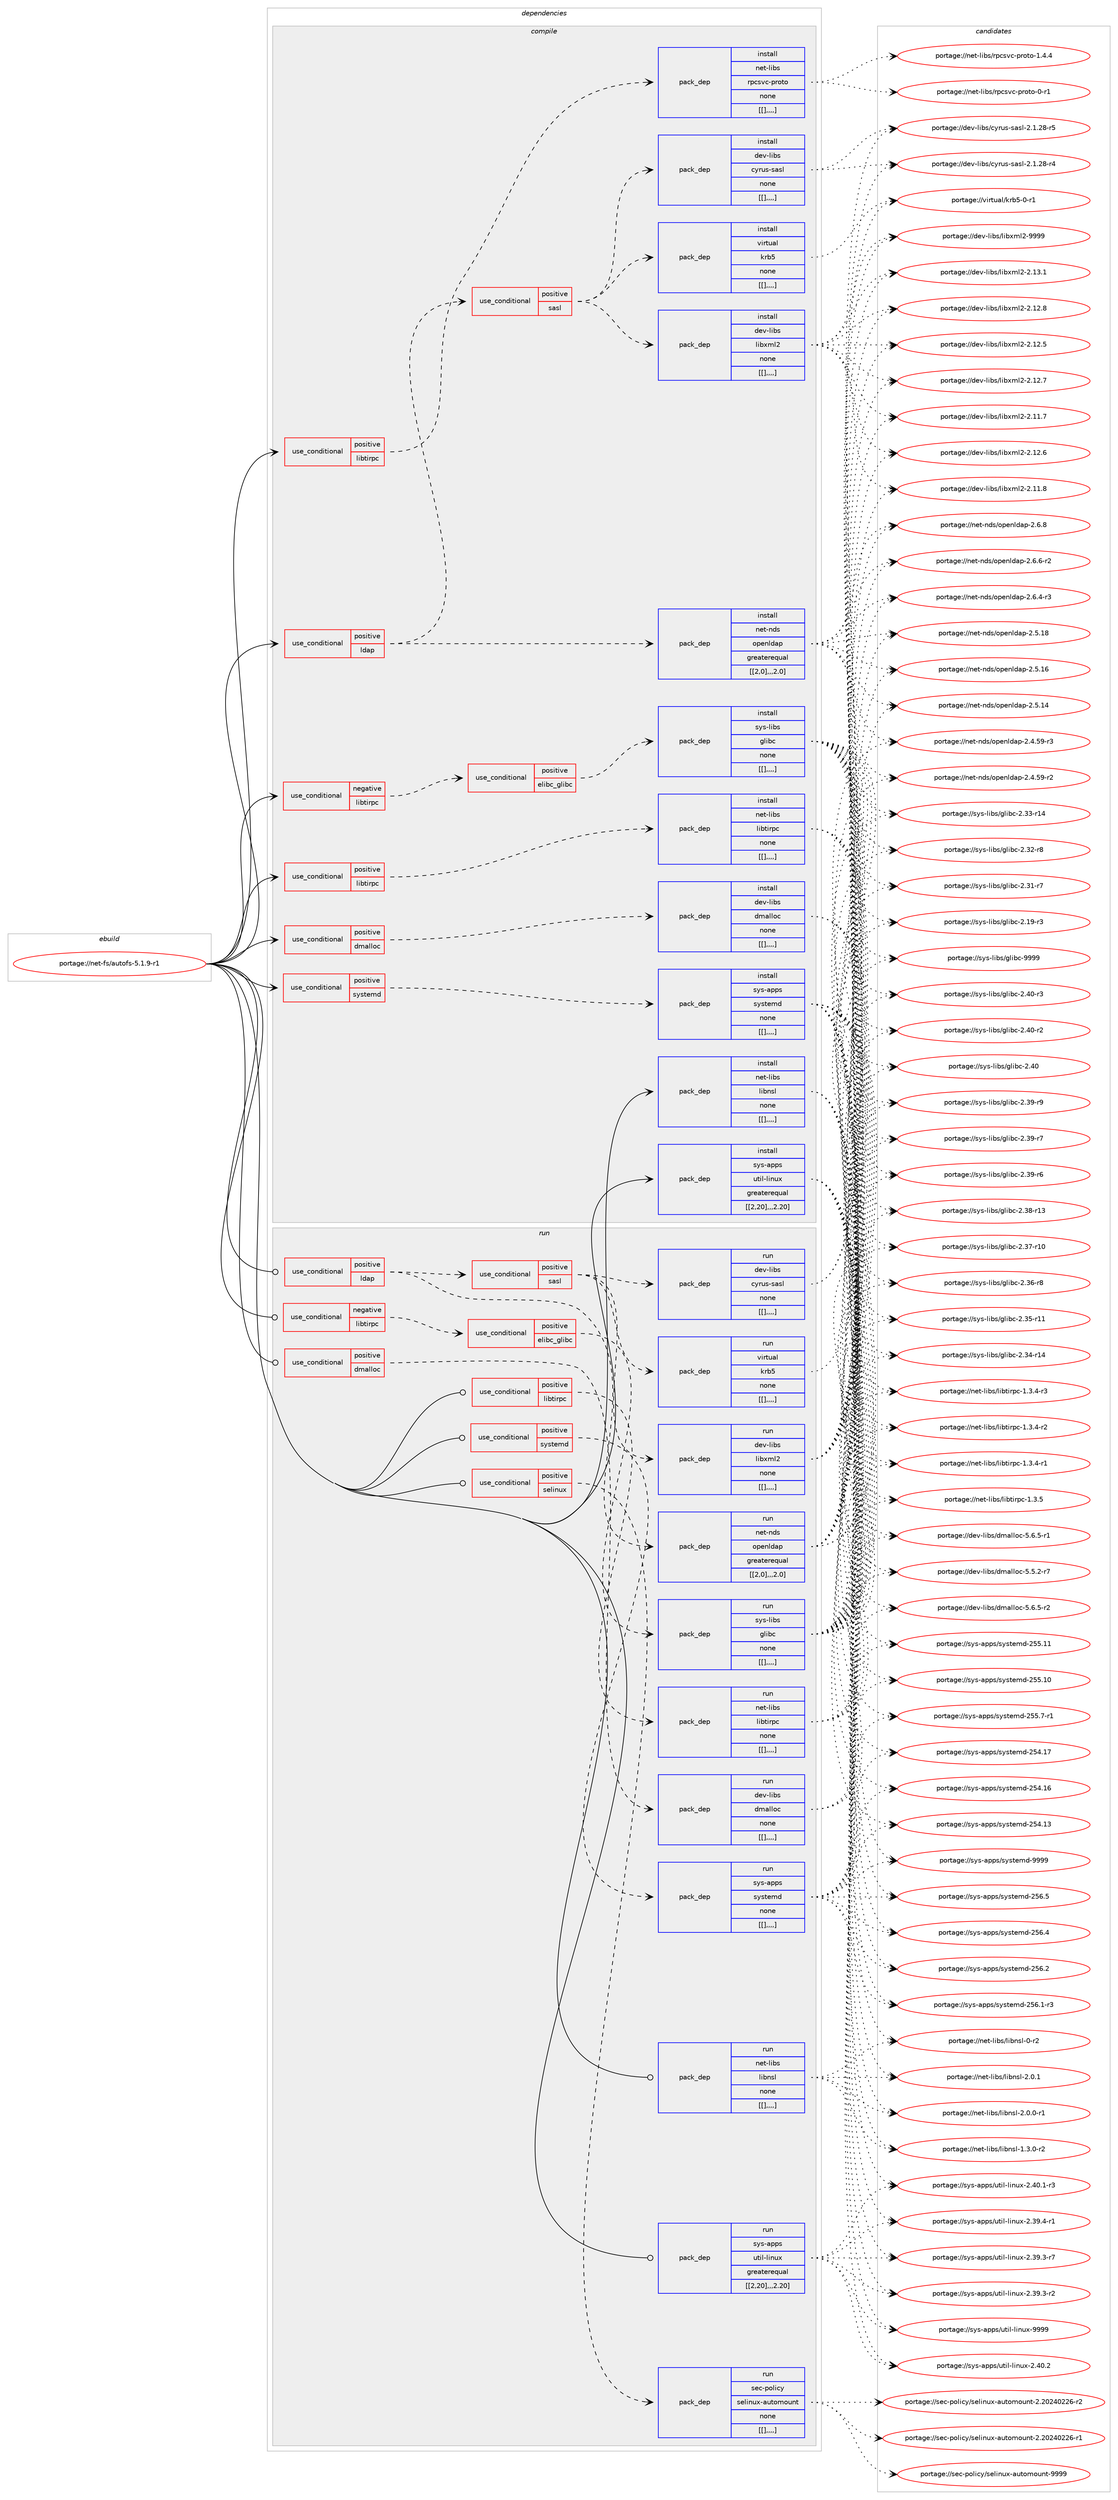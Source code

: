 digraph prolog {

# *************
# Graph options
# *************

newrank=true;
concentrate=true;
compound=true;
graph [rankdir=LR,fontname=Helvetica,fontsize=10,ranksep=1.5];#, ranksep=2.5, nodesep=0.2];
edge  [arrowhead=vee];
node  [fontname=Helvetica,fontsize=10];

# **********
# The ebuild
# **********

subgraph cluster_leftcol {
color=gray;
label=<<i>ebuild</i>>;
id [label="portage://net-fs/autofs-5.1.9-r1", color=red, width=4, href="../net-fs/autofs-5.1.9-r1.svg"];
}

# ****************
# The dependencies
# ****************

subgraph cluster_midcol {
color=gray;
label=<<i>dependencies</i>>;
subgraph cluster_compile {
fillcolor="#eeeeee";
style=filled;
label=<<i>compile</i>>;
subgraph cond95018 {
dependency366345 [label=<<TABLE BORDER="0" CELLBORDER="1" CELLSPACING="0" CELLPADDING="4"><TR><TD ROWSPAN="3" CELLPADDING="10">use_conditional</TD></TR><TR><TD>negative</TD></TR><TR><TD>libtirpc</TD></TR></TABLE>>, shape=none, color=red];
subgraph cond95019 {
dependency366346 [label=<<TABLE BORDER="0" CELLBORDER="1" CELLSPACING="0" CELLPADDING="4"><TR><TD ROWSPAN="3" CELLPADDING="10">use_conditional</TD></TR><TR><TD>positive</TD></TR><TR><TD>elibc_glibc</TD></TR></TABLE>>, shape=none, color=red];
subgraph pack268569 {
dependency366347 [label=<<TABLE BORDER="0" CELLBORDER="1" CELLSPACING="0" CELLPADDING="4" WIDTH="220"><TR><TD ROWSPAN="6" CELLPADDING="30">pack_dep</TD></TR><TR><TD WIDTH="110">install</TD></TR><TR><TD>sys-libs</TD></TR><TR><TD>glibc</TD></TR><TR><TD>none</TD></TR><TR><TD>[[],,,,]</TD></TR></TABLE>>, shape=none, color=blue];
}
dependency366346:e -> dependency366347:w [weight=20,style="dashed",arrowhead="vee"];
}
dependency366345:e -> dependency366346:w [weight=20,style="dashed",arrowhead="vee"];
}
id:e -> dependency366345:w [weight=20,style="solid",arrowhead="vee"];
subgraph cond95020 {
dependency366348 [label=<<TABLE BORDER="0" CELLBORDER="1" CELLSPACING="0" CELLPADDING="4"><TR><TD ROWSPAN="3" CELLPADDING="10">use_conditional</TD></TR><TR><TD>positive</TD></TR><TR><TD>dmalloc</TD></TR></TABLE>>, shape=none, color=red];
subgraph pack268570 {
dependency366349 [label=<<TABLE BORDER="0" CELLBORDER="1" CELLSPACING="0" CELLPADDING="4" WIDTH="220"><TR><TD ROWSPAN="6" CELLPADDING="30">pack_dep</TD></TR><TR><TD WIDTH="110">install</TD></TR><TR><TD>dev-libs</TD></TR><TR><TD>dmalloc</TD></TR><TR><TD>none</TD></TR><TR><TD>[[],,,,]</TD></TR></TABLE>>, shape=none, color=blue];
}
dependency366348:e -> dependency366349:w [weight=20,style="dashed",arrowhead="vee"];
}
id:e -> dependency366348:w [weight=20,style="solid",arrowhead="vee"];
subgraph cond95021 {
dependency366350 [label=<<TABLE BORDER="0" CELLBORDER="1" CELLSPACING="0" CELLPADDING="4"><TR><TD ROWSPAN="3" CELLPADDING="10">use_conditional</TD></TR><TR><TD>positive</TD></TR><TR><TD>ldap</TD></TR></TABLE>>, shape=none, color=red];
subgraph pack268571 {
dependency366351 [label=<<TABLE BORDER="0" CELLBORDER="1" CELLSPACING="0" CELLPADDING="4" WIDTH="220"><TR><TD ROWSPAN="6" CELLPADDING="30">pack_dep</TD></TR><TR><TD WIDTH="110">install</TD></TR><TR><TD>net-nds</TD></TR><TR><TD>openldap</TD></TR><TR><TD>greaterequal</TD></TR><TR><TD>[[2,0],,,2.0]</TD></TR></TABLE>>, shape=none, color=blue];
}
dependency366350:e -> dependency366351:w [weight=20,style="dashed",arrowhead="vee"];
subgraph cond95022 {
dependency366352 [label=<<TABLE BORDER="0" CELLBORDER="1" CELLSPACING="0" CELLPADDING="4"><TR><TD ROWSPAN="3" CELLPADDING="10">use_conditional</TD></TR><TR><TD>positive</TD></TR><TR><TD>sasl</TD></TR></TABLE>>, shape=none, color=red];
subgraph pack268572 {
dependency366353 [label=<<TABLE BORDER="0" CELLBORDER="1" CELLSPACING="0" CELLPADDING="4" WIDTH="220"><TR><TD ROWSPAN="6" CELLPADDING="30">pack_dep</TD></TR><TR><TD WIDTH="110">install</TD></TR><TR><TD>dev-libs</TD></TR><TR><TD>cyrus-sasl</TD></TR><TR><TD>none</TD></TR><TR><TD>[[],,,,]</TD></TR></TABLE>>, shape=none, color=blue];
}
dependency366352:e -> dependency366353:w [weight=20,style="dashed",arrowhead="vee"];
subgraph pack268573 {
dependency366354 [label=<<TABLE BORDER="0" CELLBORDER="1" CELLSPACING="0" CELLPADDING="4" WIDTH="220"><TR><TD ROWSPAN="6" CELLPADDING="30">pack_dep</TD></TR><TR><TD WIDTH="110">install</TD></TR><TR><TD>dev-libs</TD></TR><TR><TD>libxml2</TD></TR><TR><TD>none</TD></TR><TR><TD>[[],,,,]</TD></TR></TABLE>>, shape=none, color=blue];
}
dependency366352:e -> dependency366354:w [weight=20,style="dashed",arrowhead="vee"];
subgraph pack268574 {
dependency366355 [label=<<TABLE BORDER="0" CELLBORDER="1" CELLSPACING="0" CELLPADDING="4" WIDTH="220"><TR><TD ROWSPAN="6" CELLPADDING="30">pack_dep</TD></TR><TR><TD WIDTH="110">install</TD></TR><TR><TD>virtual</TD></TR><TR><TD>krb5</TD></TR><TR><TD>none</TD></TR><TR><TD>[[],,,,]</TD></TR></TABLE>>, shape=none, color=blue];
}
dependency366352:e -> dependency366355:w [weight=20,style="dashed",arrowhead="vee"];
}
dependency366350:e -> dependency366352:w [weight=20,style="dashed",arrowhead="vee"];
}
id:e -> dependency366350:w [weight=20,style="solid",arrowhead="vee"];
subgraph cond95023 {
dependency366356 [label=<<TABLE BORDER="0" CELLBORDER="1" CELLSPACING="0" CELLPADDING="4"><TR><TD ROWSPAN="3" CELLPADDING="10">use_conditional</TD></TR><TR><TD>positive</TD></TR><TR><TD>libtirpc</TD></TR></TABLE>>, shape=none, color=red];
subgraph pack268575 {
dependency366357 [label=<<TABLE BORDER="0" CELLBORDER="1" CELLSPACING="0" CELLPADDING="4" WIDTH="220"><TR><TD ROWSPAN="6" CELLPADDING="30">pack_dep</TD></TR><TR><TD WIDTH="110">install</TD></TR><TR><TD>net-libs</TD></TR><TR><TD>libtirpc</TD></TR><TR><TD>none</TD></TR><TR><TD>[[],,,,]</TD></TR></TABLE>>, shape=none, color=blue];
}
dependency366356:e -> dependency366357:w [weight=20,style="dashed",arrowhead="vee"];
}
id:e -> dependency366356:w [weight=20,style="solid",arrowhead="vee"];
subgraph cond95024 {
dependency366358 [label=<<TABLE BORDER="0" CELLBORDER="1" CELLSPACING="0" CELLPADDING="4"><TR><TD ROWSPAN="3" CELLPADDING="10">use_conditional</TD></TR><TR><TD>positive</TD></TR><TR><TD>libtirpc</TD></TR></TABLE>>, shape=none, color=red];
subgraph pack268576 {
dependency366359 [label=<<TABLE BORDER="0" CELLBORDER="1" CELLSPACING="0" CELLPADDING="4" WIDTH="220"><TR><TD ROWSPAN="6" CELLPADDING="30">pack_dep</TD></TR><TR><TD WIDTH="110">install</TD></TR><TR><TD>net-libs</TD></TR><TR><TD>rpcsvc-proto</TD></TR><TR><TD>none</TD></TR><TR><TD>[[],,,,]</TD></TR></TABLE>>, shape=none, color=blue];
}
dependency366358:e -> dependency366359:w [weight=20,style="dashed",arrowhead="vee"];
}
id:e -> dependency366358:w [weight=20,style="solid",arrowhead="vee"];
subgraph cond95025 {
dependency366360 [label=<<TABLE BORDER="0" CELLBORDER="1" CELLSPACING="0" CELLPADDING="4"><TR><TD ROWSPAN="3" CELLPADDING="10">use_conditional</TD></TR><TR><TD>positive</TD></TR><TR><TD>systemd</TD></TR></TABLE>>, shape=none, color=red];
subgraph pack268577 {
dependency366361 [label=<<TABLE BORDER="0" CELLBORDER="1" CELLSPACING="0" CELLPADDING="4" WIDTH="220"><TR><TD ROWSPAN="6" CELLPADDING="30">pack_dep</TD></TR><TR><TD WIDTH="110">install</TD></TR><TR><TD>sys-apps</TD></TR><TR><TD>systemd</TD></TR><TR><TD>none</TD></TR><TR><TD>[[],,,,]</TD></TR></TABLE>>, shape=none, color=blue];
}
dependency366360:e -> dependency366361:w [weight=20,style="dashed",arrowhead="vee"];
}
id:e -> dependency366360:w [weight=20,style="solid",arrowhead="vee"];
subgraph pack268578 {
dependency366362 [label=<<TABLE BORDER="0" CELLBORDER="1" CELLSPACING="0" CELLPADDING="4" WIDTH="220"><TR><TD ROWSPAN="6" CELLPADDING="30">pack_dep</TD></TR><TR><TD WIDTH="110">install</TD></TR><TR><TD>net-libs</TD></TR><TR><TD>libnsl</TD></TR><TR><TD>none</TD></TR><TR><TD>[[],,,,]</TD></TR></TABLE>>, shape=none, color=blue];
}
id:e -> dependency366362:w [weight=20,style="solid",arrowhead="vee"];
subgraph pack268579 {
dependency366363 [label=<<TABLE BORDER="0" CELLBORDER="1" CELLSPACING="0" CELLPADDING="4" WIDTH="220"><TR><TD ROWSPAN="6" CELLPADDING="30">pack_dep</TD></TR><TR><TD WIDTH="110">install</TD></TR><TR><TD>sys-apps</TD></TR><TR><TD>util-linux</TD></TR><TR><TD>greaterequal</TD></TR><TR><TD>[[2,20],,,2.20]</TD></TR></TABLE>>, shape=none, color=blue];
}
id:e -> dependency366363:w [weight=20,style="solid",arrowhead="vee"];
}
subgraph cluster_compileandrun {
fillcolor="#eeeeee";
style=filled;
label=<<i>compile and run</i>>;
}
subgraph cluster_run {
fillcolor="#eeeeee";
style=filled;
label=<<i>run</i>>;
subgraph cond95026 {
dependency366364 [label=<<TABLE BORDER="0" CELLBORDER="1" CELLSPACING="0" CELLPADDING="4"><TR><TD ROWSPAN="3" CELLPADDING="10">use_conditional</TD></TR><TR><TD>negative</TD></TR><TR><TD>libtirpc</TD></TR></TABLE>>, shape=none, color=red];
subgraph cond95027 {
dependency366365 [label=<<TABLE BORDER="0" CELLBORDER="1" CELLSPACING="0" CELLPADDING="4"><TR><TD ROWSPAN="3" CELLPADDING="10">use_conditional</TD></TR><TR><TD>positive</TD></TR><TR><TD>elibc_glibc</TD></TR></TABLE>>, shape=none, color=red];
subgraph pack268580 {
dependency366366 [label=<<TABLE BORDER="0" CELLBORDER="1" CELLSPACING="0" CELLPADDING="4" WIDTH="220"><TR><TD ROWSPAN="6" CELLPADDING="30">pack_dep</TD></TR><TR><TD WIDTH="110">run</TD></TR><TR><TD>sys-libs</TD></TR><TR><TD>glibc</TD></TR><TR><TD>none</TD></TR><TR><TD>[[],,,,]</TD></TR></TABLE>>, shape=none, color=blue];
}
dependency366365:e -> dependency366366:w [weight=20,style="dashed",arrowhead="vee"];
}
dependency366364:e -> dependency366365:w [weight=20,style="dashed",arrowhead="vee"];
}
id:e -> dependency366364:w [weight=20,style="solid",arrowhead="odot"];
subgraph cond95028 {
dependency366367 [label=<<TABLE BORDER="0" CELLBORDER="1" CELLSPACING="0" CELLPADDING="4"><TR><TD ROWSPAN="3" CELLPADDING="10">use_conditional</TD></TR><TR><TD>positive</TD></TR><TR><TD>dmalloc</TD></TR></TABLE>>, shape=none, color=red];
subgraph pack268581 {
dependency366368 [label=<<TABLE BORDER="0" CELLBORDER="1" CELLSPACING="0" CELLPADDING="4" WIDTH="220"><TR><TD ROWSPAN="6" CELLPADDING="30">pack_dep</TD></TR><TR><TD WIDTH="110">run</TD></TR><TR><TD>dev-libs</TD></TR><TR><TD>dmalloc</TD></TR><TR><TD>none</TD></TR><TR><TD>[[],,,,]</TD></TR></TABLE>>, shape=none, color=blue];
}
dependency366367:e -> dependency366368:w [weight=20,style="dashed",arrowhead="vee"];
}
id:e -> dependency366367:w [weight=20,style="solid",arrowhead="odot"];
subgraph cond95029 {
dependency366369 [label=<<TABLE BORDER="0" CELLBORDER="1" CELLSPACING="0" CELLPADDING="4"><TR><TD ROWSPAN="3" CELLPADDING="10">use_conditional</TD></TR><TR><TD>positive</TD></TR><TR><TD>ldap</TD></TR></TABLE>>, shape=none, color=red];
subgraph pack268582 {
dependency366370 [label=<<TABLE BORDER="0" CELLBORDER="1" CELLSPACING="0" CELLPADDING="4" WIDTH="220"><TR><TD ROWSPAN="6" CELLPADDING="30">pack_dep</TD></TR><TR><TD WIDTH="110">run</TD></TR><TR><TD>net-nds</TD></TR><TR><TD>openldap</TD></TR><TR><TD>greaterequal</TD></TR><TR><TD>[[2,0],,,2.0]</TD></TR></TABLE>>, shape=none, color=blue];
}
dependency366369:e -> dependency366370:w [weight=20,style="dashed",arrowhead="vee"];
subgraph cond95030 {
dependency366371 [label=<<TABLE BORDER="0" CELLBORDER="1" CELLSPACING="0" CELLPADDING="4"><TR><TD ROWSPAN="3" CELLPADDING="10">use_conditional</TD></TR><TR><TD>positive</TD></TR><TR><TD>sasl</TD></TR></TABLE>>, shape=none, color=red];
subgraph pack268583 {
dependency366372 [label=<<TABLE BORDER="0" CELLBORDER="1" CELLSPACING="0" CELLPADDING="4" WIDTH="220"><TR><TD ROWSPAN="6" CELLPADDING="30">pack_dep</TD></TR><TR><TD WIDTH="110">run</TD></TR><TR><TD>dev-libs</TD></TR><TR><TD>cyrus-sasl</TD></TR><TR><TD>none</TD></TR><TR><TD>[[],,,,]</TD></TR></TABLE>>, shape=none, color=blue];
}
dependency366371:e -> dependency366372:w [weight=20,style="dashed",arrowhead="vee"];
subgraph pack268584 {
dependency366373 [label=<<TABLE BORDER="0" CELLBORDER="1" CELLSPACING="0" CELLPADDING="4" WIDTH="220"><TR><TD ROWSPAN="6" CELLPADDING="30">pack_dep</TD></TR><TR><TD WIDTH="110">run</TD></TR><TR><TD>dev-libs</TD></TR><TR><TD>libxml2</TD></TR><TR><TD>none</TD></TR><TR><TD>[[],,,,]</TD></TR></TABLE>>, shape=none, color=blue];
}
dependency366371:e -> dependency366373:w [weight=20,style="dashed",arrowhead="vee"];
subgraph pack268585 {
dependency366374 [label=<<TABLE BORDER="0" CELLBORDER="1" CELLSPACING="0" CELLPADDING="4" WIDTH="220"><TR><TD ROWSPAN="6" CELLPADDING="30">pack_dep</TD></TR><TR><TD WIDTH="110">run</TD></TR><TR><TD>virtual</TD></TR><TR><TD>krb5</TD></TR><TR><TD>none</TD></TR><TR><TD>[[],,,,]</TD></TR></TABLE>>, shape=none, color=blue];
}
dependency366371:e -> dependency366374:w [weight=20,style="dashed",arrowhead="vee"];
}
dependency366369:e -> dependency366371:w [weight=20,style="dashed",arrowhead="vee"];
}
id:e -> dependency366369:w [weight=20,style="solid",arrowhead="odot"];
subgraph cond95031 {
dependency366375 [label=<<TABLE BORDER="0" CELLBORDER="1" CELLSPACING="0" CELLPADDING="4"><TR><TD ROWSPAN="3" CELLPADDING="10">use_conditional</TD></TR><TR><TD>positive</TD></TR><TR><TD>libtirpc</TD></TR></TABLE>>, shape=none, color=red];
subgraph pack268586 {
dependency366376 [label=<<TABLE BORDER="0" CELLBORDER="1" CELLSPACING="0" CELLPADDING="4" WIDTH="220"><TR><TD ROWSPAN="6" CELLPADDING="30">pack_dep</TD></TR><TR><TD WIDTH="110">run</TD></TR><TR><TD>net-libs</TD></TR><TR><TD>libtirpc</TD></TR><TR><TD>none</TD></TR><TR><TD>[[],,,,]</TD></TR></TABLE>>, shape=none, color=blue];
}
dependency366375:e -> dependency366376:w [weight=20,style="dashed",arrowhead="vee"];
}
id:e -> dependency366375:w [weight=20,style="solid",arrowhead="odot"];
subgraph cond95032 {
dependency366377 [label=<<TABLE BORDER="0" CELLBORDER="1" CELLSPACING="0" CELLPADDING="4"><TR><TD ROWSPAN="3" CELLPADDING="10">use_conditional</TD></TR><TR><TD>positive</TD></TR><TR><TD>selinux</TD></TR></TABLE>>, shape=none, color=red];
subgraph pack268587 {
dependency366378 [label=<<TABLE BORDER="0" CELLBORDER="1" CELLSPACING="0" CELLPADDING="4" WIDTH="220"><TR><TD ROWSPAN="6" CELLPADDING="30">pack_dep</TD></TR><TR><TD WIDTH="110">run</TD></TR><TR><TD>sec-policy</TD></TR><TR><TD>selinux-automount</TD></TR><TR><TD>none</TD></TR><TR><TD>[[],,,,]</TD></TR></TABLE>>, shape=none, color=blue];
}
dependency366377:e -> dependency366378:w [weight=20,style="dashed",arrowhead="vee"];
}
id:e -> dependency366377:w [weight=20,style="solid",arrowhead="odot"];
subgraph cond95033 {
dependency366379 [label=<<TABLE BORDER="0" CELLBORDER="1" CELLSPACING="0" CELLPADDING="4"><TR><TD ROWSPAN="3" CELLPADDING="10">use_conditional</TD></TR><TR><TD>positive</TD></TR><TR><TD>systemd</TD></TR></TABLE>>, shape=none, color=red];
subgraph pack268588 {
dependency366380 [label=<<TABLE BORDER="0" CELLBORDER="1" CELLSPACING="0" CELLPADDING="4" WIDTH="220"><TR><TD ROWSPAN="6" CELLPADDING="30">pack_dep</TD></TR><TR><TD WIDTH="110">run</TD></TR><TR><TD>sys-apps</TD></TR><TR><TD>systemd</TD></TR><TR><TD>none</TD></TR><TR><TD>[[],,,,]</TD></TR></TABLE>>, shape=none, color=blue];
}
dependency366379:e -> dependency366380:w [weight=20,style="dashed",arrowhead="vee"];
}
id:e -> dependency366379:w [weight=20,style="solid",arrowhead="odot"];
subgraph pack268589 {
dependency366381 [label=<<TABLE BORDER="0" CELLBORDER="1" CELLSPACING="0" CELLPADDING="4" WIDTH="220"><TR><TD ROWSPAN="6" CELLPADDING="30">pack_dep</TD></TR><TR><TD WIDTH="110">run</TD></TR><TR><TD>net-libs</TD></TR><TR><TD>libnsl</TD></TR><TR><TD>none</TD></TR><TR><TD>[[],,,,]</TD></TR></TABLE>>, shape=none, color=blue];
}
id:e -> dependency366381:w [weight=20,style="solid",arrowhead="odot"];
subgraph pack268590 {
dependency366382 [label=<<TABLE BORDER="0" CELLBORDER="1" CELLSPACING="0" CELLPADDING="4" WIDTH="220"><TR><TD ROWSPAN="6" CELLPADDING="30">pack_dep</TD></TR><TR><TD WIDTH="110">run</TD></TR><TR><TD>sys-apps</TD></TR><TR><TD>util-linux</TD></TR><TR><TD>greaterequal</TD></TR><TR><TD>[[2,20],,,2.20]</TD></TR></TABLE>>, shape=none, color=blue];
}
id:e -> dependency366382:w [weight=20,style="solid",arrowhead="odot"];
}
}

# **************
# The candidates
# **************

subgraph cluster_choices {
rank=same;
color=gray;
label=<<i>candidates</i>>;

subgraph choice268569 {
color=black;
nodesep=1;
choice11512111545108105981154710310810598994557575757 [label="portage://sys-libs/glibc-9999", color=red, width=4,href="../sys-libs/glibc-9999.svg"];
choice115121115451081059811547103108105989945504652484511451 [label="portage://sys-libs/glibc-2.40-r3", color=red, width=4,href="../sys-libs/glibc-2.40-r3.svg"];
choice115121115451081059811547103108105989945504652484511450 [label="portage://sys-libs/glibc-2.40-r2", color=red, width=4,href="../sys-libs/glibc-2.40-r2.svg"];
choice11512111545108105981154710310810598994550465248 [label="portage://sys-libs/glibc-2.40", color=red, width=4,href="../sys-libs/glibc-2.40.svg"];
choice115121115451081059811547103108105989945504651574511457 [label="portage://sys-libs/glibc-2.39-r9", color=red, width=4,href="../sys-libs/glibc-2.39-r9.svg"];
choice115121115451081059811547103108105989945504651574511455 [label="portage://sys-libs/glibc-2.39-r7", color=red, width=4,href="../sys-libs/glibc-2.39-r7.svg"];
choice115121115451081059811547103108105989945504651574511454 [label="portage://sys-libs/glibc-2.39-r6", color=red, width=4,href="../sys-libs/glibc-2.39-r6.svg"];
choice11512111545108105981154710310810598994550465156451144951 [label="portage://sys-libs/glibc-2.38-r13", color=red, width=4,href="../sys-libs/glibc-2.38-r13.svg"];
choice11512111545108105981154710310810598994550465155451144948 [label="portage://sys-libs/glibc-2.37-r10", color=red, width=4,href="../sys-libs/glibc-2.37-r10.svg"];
choice115121115451081059811547103108105989945504651544511456 [label="portage://sys-libs/glibc-2.36-r8", color=red, width=4,href="../sys-libs/glibc-2.36-r8.svg"];
choice11512111545108105981154710310810598994550465153451144949 [label="portage://sys-libs/glibc-2.35-r11", color=red, width=4,href="../sys-libs/glibc-2.35-r11.svg"];
choice11512111545108105981154710310810598994550465152451144952 [label="portage://sys-libs/glibc-2.34-r14", color=red, width=4,href="../sys-libs/glibc-2.34-r14.svg"];
choice11512111545108105981154710310810598994550465151451144952 [label="portage://sys-libs/glibc-2.33-r14", color=red, width=4,href="../sys-libs/glibc-2.33-r14.svg"];
choice115121115451081059811547103108105989945504651504511456 [label="portage://sys-libs/glibc-2.32-r8", color=red, width=4,href="../sys-libs/glibc-2.32-r8.svg"];
choice115121115451081059811547103108105989945504651494511455 [label="portage://sys-libs/glibc-2.31-r7", color=red, width=4,href="../sys-libs/glibc-2.31-r7.svg"];
choice115121115451081059811547103108105989945504649574511451 [label="portage://sys-libs/glibc-2.19-r3", color=red, width=4,href="../sys-libs/glibc-2.19-r3.svg"];
dependency366347:e -> choice11512111545108105981154710310810598994557575757:w [style=dotted,weight="100"];
dependency366347:e -> choice115121115451081059811547103108105989945504652484511451:w [style=dotted,weight="100"];
dependency366347:e -> choice115121115451081059811547103108105989945504652484511450:w [style=dotted,weight="100"];
dependency366347:e -> choice11512111545108105981154710310810598994550465248:w [style=dotted,weight="100"];
dependency366347:e -> choice115121115451081059811547103108105989945504651574511457:w [style=dotted,weight="100"];
dependency366347:e -> choice115121115451081059811547103108105989945504651574511455:w [style=dotted,weight="100"];
dependency366347:e -> choice115121115451081059811547103108105989945504651574511454:w [style=dotted,weight="100"];
dependency366347:e -> choice11512111545108105981154710310810598994550465156451144951:w [style=dotted,weight="100"];
dependency366347:e -> choice11512111545108105981154710310810598994550465155451144948:w [style=dotted,weight="100"];
dependency366347:e -> choice115121115451081059811547103108105989945504651544511456:w [style=dotted,weight="100"];
dependency366347:e -> choice11512111545108105981154710310810598994550465153451144949:w [style=dotted,weight="100"];
dependency366347:e -> choice11512111545108105981154710310810598994550465152451144952:w [style=dotted,weight="100"];
dependency366347:e -> choice11512111545108105981154710310810598994550465151451144952:w [style=dotted,weight="100"];
dependency366347:e -> choice115121115451081059811547103108105989945504651504511456:w [style=dotted,weight="100"];
dependency366347:e -> choice115121115451081059811547103108105989945504651494511455:w [style=dotted,weight="100"];
dependency366347:e -> choice115121115451081059811547103108105989945504649574511451:w [style=dotted,weight="100"];
}
subgraph choice268570 {
color=black;
nodesep=1;
choice10010111845108105981154710010997108108111994553465446534511450 [label="portage://dev-libs/dmalloc-5.6.5-r2", color=red, width=4,href="../dev-libs/dmalloc-5.6.5-r2.svg"];
choice10010111845108105981154710010997108108111994553465446534511449 [label="portage://dev-libs/dmalloc-5.6.5-r1", color=red, width=4,href="../dev-libs/dmalloc-5.6.5-r1.svg"];
choice10010111845108105981154710010997108108111994553465346504511455 [label="portage://dev-libs/dmalloc-5.5.2-r7", color=red, width=4,href="../dev-libs/dmalloc-5.5.2-r7.svg"];
dependency366349:e -> choice10010111845108105981154710010997108108111994553465446534511450:w [style=dotted,weight="100"];
dependency366349:e -> choice10010111845108105981154710010997108108111994553465446534511449:w [style=dotted,weight="100"];
dependency366349:e -> choice10010111845108105981154710010997108108111994553465346504511455:w [style=dotted,weight="100"];
}
subgraph choice268571 {
color=black;
nodesep=1;
choice110101116451101001154711111210111010810097112455046544656 [label="portage://net-nds/openldap-2.6.8", color=red, width=4,href="../net-nds/openldap-2.6.8.svg"];
choice1101011164511010011547111112101110108100971124550465446544511450 [label="portage://net-nds/openldap-2.6.6-r2", color=red, width=4,href="../net-nds/openldap-2.6.6-r2.svg"];
choice1101011164511010011547111112101110108100971124550465446524511451 [label="portage://net-nds/openldap-2.6.4-r3", color=red, width=4,href="../net-nds/openldap-2.6.4-r3.svg"];
choice11010111645110100115471111121011101081009711245504653464956 [label="portage://net-nds/openldap-2.5.18", color=red, width=4,href="../net-nds/openldap-2.5.18.svg"];
choice11010111645110100115471111121011101081009711245504653464954 [label="portage://net-nds/openldap-2.5.16", color=red, width=4,href="../net-nds/openldap-2.5.16.svg"];
choice11010111645110100115471111121011101081009711245504653464952 [label="portage://net-nds/openldap-2.5.14", color=red, width=4,href="../net-nds/openldap-2.5.14.svg"];
choice110101116451101001154711111210111010810097112455046524653574511451 [label="portage://net-nds/openldap-2.4.59-r3", color=red, width=4,href="../net-nds/openldap-2.4.59-r3.svg"];
choice110101116451101001154711111210111010810097112455046524653574511450 [label="portage://net-nds/openldap-2.4.59-r2", color=red, width=4,href="../net-nds/openldap-2.4.59-r2.svg"];
dependency366351:e -> choice110101116451101001154711111210111010810097112455046544656:w [style=dotted,weight="100"];
dependency366351:e -> choice1101011164511010011547111112101110108100971124550465446544511450:w [style=dotted,weight="100"];
dependency366351:e -> choice1101011164511010011547111112101110108100971124550465446524511451:w [style=dotted,weight="100"];
dependency366351:e -> choice11010111645110100115471111121011101081009711245504653464956:w [style=dotted,weight="100"];
dependency366351:e -> choice11010111645110100115471111121011101081009711245504653464954:w [style=dotted,weight="100"];
dependency366351:e -> choice11010111645110100115471111121011101081009711245504653464952:w [style=dotted,weight="100"];
dependency366351:e -> choice110101116451101001154711111210111010810097112455046524653574511451:w [style=dotted,weight="100"];
dependency366351:e -> choice110101116451101001154711111210111010810097112455046524653574511450:w [style=dotted,weight="100"];
}
subgraph choice268572 {
color=black;
nodesep=1;
choice100101118451081059811547991211141171154511597115108455046494650564511453 [label="portage://dev-libs/cyrus-sasl-2.1.28-r5", color=red, width=4,href="../dev-libs/cyrus-sasl-2.1.28-r5.svg"];
choice100101118451081059811547991211141171154511597115108455046494650564511452 [label="portage://dev-libs/cyrus-sasl-2.1.28-r4", color=red, width=4,href="../dev-libs/cyrus-sasl-2.1.28-r4.svg"];
dependency366353:e -> choice100101118451081059811547991211141171154511597115108455046494650564511453:w [style=dotted,weight="100"];
dependency366353:e -> choice100101118451081059811547991211141171154511597115108455046494650564511452:w [style=dotted,weight="100"];
}
subgraph choice268573 {
color=black;
nodesep=1;
choice10010111845108105981154710810598120109108504557575757 [label="portage://dev-libs/libxml2-9999", color=red, width=4,href="../dev-libs/libxml2-9999.svg"];
choice100101118451081059811547108105981201091085045504649514649 [label="portage://dev-libs/libxml2-2.13.1", color=red, width=4,href="../dev-libs/libxml2-2.13.1.svg"];
choice100101118451081059811547108105981201091085045504649504656 [label="portage://dev-libs/libxml2-2.12.8", color=red, width=4,href="../dev-libs/libxml2-2.12.8.svg"];
choice100101118451081059811547108105981201091085045504649504655 [label="portage://dev-libs/libxml2-2.12.7", color=red, width=4,href="../dev-libs/libxml2-2.12.7.svg"];
choice100101118451081059811547108105981201091085045504649504654 [label="portage://dev-libs/libxml2-2.12.6", color=red, width=4,href="../dev-libs/libxml2-2.12.6.svg"];
choice100101118451081059811547108105981201091085045504649504653 [label="portage://dev-libs/libxml2-2.12.5", color=red, width=4,href="../dev-libs/libxml2-2.12.5.svg"];
choice100101118451081059811547108105981201091085045504649494656 [label="portage://dev-libs/libxml2-2.11.8", color=red, width=4,href="../dev-libs/libxml2-2.11.8.svg"];
choice100101118451081059811547108105981201091085045504649494655 [label="portage://dev-libs/libxml2-2.11.7", color=red, width=4,href="../dev-libs/libxml2-2.11.7.svg"];
dependency366354:e -> choice10010111845108105981154710810598120109108504557575757:w [style=dotted,weight="100"];
dependency366354:e -> choice100101118451081059811547108105981201091085045504649514649:w [style=dotted,weight="100"];
dependency366354:e -> choice100101118451081059811547108105981201091085045504649504656:w [style=dotted,weight="100"];
dependency366354:e -> choice100101118451081059811547108105981201091085045504649504655:w [style=dotted,weight="100"];
dependency366354:e -> choice100101118451081059811547108105981201091085045504649504654:w [style=dotted,weight="100"];
dependency366354:e -> choice100101118451081059811547108105981201091085045504649504653:w [style=dotted,weight="100"];
dependency366354:e -> choice100101118451081059811547108105981201091085045504649494656:w [style=dotted,weight="100"];
dependency366354:e -> choice100101118451081059811547108105981201091085045504649494655:w [style=dotted,weight="100"];
}
subgraph choice268574 {
color=black;
nodesep=1;
choice1181051141161179710847107114985345484511449 [label="portage://virtual/krb5-0-r1", color=red, width=4,href="../virtual/krb5-0-r1.svg"];
dependency366355:e -> choice1181051141161179710847107114985345484511449:w [style=dotted,weight="100"];
}
subgraph choice268575 {
color=black;
nodesep=1;
choice1101011164510810598115471081059811610511411299454946514653 [label="portage://net-libs/libtirpc-1.3.5", color=red, width=4,href="../net-libs/libtirpc-1.3.5.svg"];
choice11010111645108105981154710810598116105114112994549465146524511451 [label="portage://net-libs/libtirpc-1.3.4-r3", color=red, width=4,href="../net-libs/libtirpc-1.3.4-r3.svg"];
choice11010111645108105981154710810598116105114112994549465146524511450 [label="portage://net-libs/libtirpc-1.3.4-r2", color=red, width=4,href="../net-libs/libtirpc-1.3.4-r2.svg"];
choice11010111645108105981154710810598116105114112994549465146524511449 [label="portage://net-libs/libtirpc-1.3.4-r1", color=red, width=4,href="../net-libs/libtirpc-1.3.4-r1.svg"];
dependency366357:e -> choice1101011164510810598115471081059811610511411299454946514653:w [style=dotted,weight="100"];
dependency366357:e -> choice11010111645108105981154710810598116105114112994549465146524511451:w [style=dotted,weight="100"];
dependency366357:e -> choice11010111645108105981154710810598116105114112994549465146524511450:w [style=dotted,weight="100"];
dependency366357:e -> choice11010111645108105981154710810598116105114112994549465146524511449:w [style=dotted,weight="100"];
}
subgraph choice268576 {
color=black;
nodesep=1;
choice110101116451081059811547114112991151189945112114111116111454946524652 [label="portage://net-libs/rpcsvc-proto-1.4.4", color=red, width=4,href="../net-libs/rpcsvc-proto-1.4.4.svg"];
choice11010111645108105981154711411299115118994511211411111611145484511449 [label="portage://net-libs/rpcsvc-proto-0-r1", color=red, width=4,href="../net-libs/rpcsvc-proto-0-r1.svg"];
dependency366359:e -> choice110101116451081059811547114112991151189945112114111116111454946524652:w [style=dotted,weight="100"];
dependency366359:e -> choice11010111645108105981154711411299115118994511211411111611145484511449:w [style=dotted,weight="100"];
}
subgraph choice268577 {
color=black;
nodesep=1;
choice1151211154597112112115471151211151161011091004557575757 [label="portage://sys-apps/systemd-9999", color=red, width=4,href="../sys-apps/systemd-9999.svg"];
choice115121115459711211211547115121115116101109100455053544653 [label="portage://sys-apps/systemd-256.5", color=red, width=4,href="../sys-apps/systemd-256.5.svg"];
choice115121115459711211211547115121115116101109100455053544652 [label="portage://sys-apps/systemd-256.4", color=red, width=4,href="../sys-apps/systemd-256.4.svg"];
choice115121115459711211211547115121115116101109100455053544650 [label="portage://sys-apps/systemd-256.2", color=red, width=4,href="../sys-apps/systemd-256.2.svg"];
choice1151211154597112112115471151211151161011091004550535446494511451 [label="portage://sys-apps/systemd-256.1-r3", color=red, width=4,href="../sys-apps/systemd-256.1-r3.svg"];
choice11512111545971121121154711512111511610110910045505353464949 [label="portage://sys-apps/systemd-255.11", color=red, width=4,href="../sys-apps/systemd-255.11.svg"];
choice11512111545971121121154711512111511610110910045505353464948 [label="portage://sys-apps/systemd-255.10", color=red, width=4,href="../sys-apps/systemd-255.10.svg"];
choice1151211154597112112115471151211151161011091004550535346554511449 [label="portage://sys-apps/systemd-255.7-r1", color=red, width=4,href="../sys-apps/systemd-255.7-r1.svg"];
choice11512111545971121121154711512111511610110910045505352464955 [label="portage://sys-apps/systemd-254.17", color=red, width=4,href="../sys-apps/systemd-254.17.svg"];
choice11512111545971121121154711512111511610110910045505352464954 [label="portage://sys-apps/systemd-254.16", color=red, width=4,href="../sys-apps/systemd-254.16.svg"];
choice11512111545971121121154711512111511610110910045505352464951 [label="portage://sys-apps/systemd-254.13", color=red, width=4,href="../sys-apps/systemd-254.13.svg"];
dependency366361:e -> choice1151211154597112112115471151211151161011091004557575757:w [style=dotted,weight="100"];
dependency366361:e -> choice115121115459711211211547115121115116101109100455053544653:w [style=dotted,weight="100"];
dependency366361:e -> choice115121115459711211211547115121115116101109100455053544652:w [style=dotted,weight="100"];
dependency366361:e -> choice115121115459711211211547115121115116101109100455053544650:w [style=dotted,weight="100"];
dependency366361:e -> choice1151211154597112112115471151211151161011091004550535446494511451:w [style=dotted,weight="100"];
dependency366361:e -> choice11512111545971121121154711512111511610110910045505353464949:w [style=dotted,weight="100"];
dependency366361:e -> choice11512111545971121121154711512111511610110910045505353464948:w [style=dotted,weight="100"];
dependency366361:e -> choice1151211154597112112115471151211151161011091004550535346554511449:w [style=dotted,weight="100"];
dependency366361:e -> choice11512111545971121121154711512111511610110910045505352464955:w [style=dotted,weight="100"];
dependency366361:e -> choice11512111545971121121154711512111511610110910045505352464954:w [style=dotted,weight="100"];
dependency366361:e -> choice11512111545971121121154711512111511610110910045505352464951:w [style=dotted,weight="100"];
}
subgraph choice268578 {
color=black;
nodesep=1;
choice11010111645108105981154710810598110115108455046484649 [label="portage://net-libs/libnsl-2.0.1", color=red, width=4,href="../net-libs/libnsl-2.0.1.svg"];
choice110101116451081059811547108105981101151084550464846484511449 [label="portage://net-libs/libnsl-2.0.0-r1", color=red, width=4,href="../net-libs/libnsl-2.0.0-r1.svg"];
choice110101116451081059811547108105981101151084549465146484511450 [label="portage://net-libs/libnsl-1.3.0-r2", color=red, width=4,href="../net-libs/libnsl-1.3.0-r2.svg"];
choice1101011164510810598115471081059811011510845484511450 [label="portage://net-libs/libnsl-0-r2", color=red, width=4,href="../net-libs/libnsl-0-r2.svg"];
dependency366362:e -> choice11010111645108105981154710810598110115108455046484649:w [style=dotted,weight="100"];
dependency366362:e -> choice110101116451081059811547108105981101151084550464846484511449:w [style=dotted,weight="100"];
dependency366362:e -> choice110101116451081059811547108105981101151084549465146484511450:w [style=dotted,weight="100"];
dependency366362:e -> choice1101011164510810598115471081059811011510845484511450:w [style=dotted,weight="100"];
}
subgraph choice268579 {
color=black;
nodesep=1;
choice115121115459711211211547117116105108451081051101171204557575757 [label="portage://sys-apps/util-linux-9999", color=red, width=4,href="../sys-apps/util-linux-9999.svg"];
choice1151211154597112112115471171161051084510810511011712045504652484650 [label="portage://sys-apps/util-linux-2.40.2", color=red, width=4,href="../sys-apps/util-linux-2.40.2.svg"];
choice11512111545971121121154711711610510845108105110117120455046524846494511451 [label="portage://sys-apps/util-linux-2.40.1-r3", color=red, width=4,href="../sys-apps/util-linux-2.40.1-r3.svg"];
choice11512111545971121121154711711610510845108105110117120455046515746524511449 [label="portage://sys-apps/util-linux-2.39.4-r1", color=red, width=4,href="../sys-apps/util-linux-2.39.4-r1.svg"];
choice11512111545971121121154711711610510845108105110117120455046515746514511455 [label="portage://sys-apps/util-linux-2.39.3-r7", color=red, width=4,href="../sys-apps/util-linux-2.39.3-r7.svg"];
choice11512111545971121121154711711610510845108105110117120455046515746514511450 [label="portage://sys-apps/util-linux-2.39.3-r2", color=red, width=4,href="../sys-apps/util-linux-2.39.3-r2.svg"];
dependency366363:e -> choice115121115459711211211547117116105108451081051101171204557575757:w [style=dotted,weight="100"];
dependency366363:e -> choice1151211154597112112115471171161051084510810511011712045504652484650:w [style=dotted,weight="100"];
dependency366363:e -> choice11512111545971121121154711711610510845108105110117120455046524846494511451:w [style=dotted,weight="100"];
dependency366363:e -> choice11512111545971121121154711711610510845108105110117120455046515746524511449:w [style=dotted,weight="100"];
dependency366363:e -> choice11512111545971121121154711711610510845108105110117120455046515746514511455:w [style=dotted,weight="100"];
dependency366363:e -> choice11512111545971121121154711711610510845108105110117120455046515746514511450:w [style=dotted,weight="100"];
}
subgraph choice268580 {
color=black;
nodesep=1;
choice11512111545108105981154710310810598994557575757 [label="portage://sys-libs/glibc-9999", color=red, width=4,href="../sys-libs/glibc-9999.svg"];
choice115121115451081059811547103108105989945504652484511451 [label="portage://sys-libs/glibc-2.40-r3", color=red, width=4,href="../sys-libs/glibc-2.40-r3.svg"];
choice115121115451081059811547103108105989945504652484511450 [label="portage://sys-libs/glibc-2.40-r2", color=red, width=4,href="../sys-libs/glibc-2.40-r2.svg"];
choice11512111545108105981154710310810598994550465248 [label="portage://sys-libs/glibc-2.40", color=red, width=4,href="../sys-libs/glibc-2.40.svg"];
choice115121115451081059811547103108105989945504651574511457 [label="portage://sys-libs/glibc-2.39-r9", color=red, width=4,href="../sys-libs/glibc-2.39-r9.svg"];
choice115121115451081059811547103108105989945504651574511455 [label="portage://sys-libs/glibc-2.39-r7", color=red, width=4,href="../sys-libs/glibc-2.39-r7.svg"];
choice115121115451081059811547103108105989945504651574511454 [label="portage://sys-libs/glibc-2.39-r6", color=red, width=4,href="../sys-libs/glibc-2.39-r6.svg"];
choice11512111545108105981154710310810598994550465156451144951 [label="portage://sys-libs/glibc-2.38-r13", color=red, width=4,href="../sys-libs/glibc-2.38-r13.svg"];
choice11512111545108105981154710310810598994550465155451144948 [label="portage://sys-libs/glibc-2.37-r10", color=red, width=4,href="../sys-libs/glibc-2.37-r10.svg"];
choice115121115451081059811547103108105989945504651544511456 [label="portage://sys-libs/glibc-2.36-r8", color=red, width=4,href="../sys-libs/glibc-2.36-r8.svg"];
choice11512111545108105981154710310810598994550465153451144949 [label="portage://sys-libs/glibc-2.35-r11", color=red, width=4,href="../sys-libs/glibc-2.35-r11.svg"];
choice11512111545108105981154710310810598994550465152451144952 [label="portage://sys-libs/glibc-2.34-r14", color=red, width=4,href="../sys-libs/glibc-2.34-r14.svg"];
choice11512111545108105981154710310810598994550465151451144952 [label="portage://sys-libs/glibc-2.33-r14", color=red, width=4,href="../sys-libs/glibc-2.33-r14.svg"];
choice115121115451081059811547103108105989945504651504511456 [label="portage://sys-libs/glibc-2.32-r8", color=red, width=4,href="../sys-libs/glibc-2.32-r8.svg"];
choice115121115451081059811547103108105989945504651494511455 [label="portage://sys-libs/glibc-2.31-r7", color=red, width=4,href="../sys-libs/glibc-2.31-r7.svg"];
choice115121115451081059811547103108105989945504649574511451 [label="portage://sys-libs/glibc-2.19-r3", color=red, width=4,href="../sys-libs/glibc-2.19-r3.svg"];
dependency366366:e -> choice11512111545108105981154710310810598994557575757:w [style=dotted,weight="100"];
dependency366366:e -> choice115121115451081059811547103108105989945504652484511451:w [style=dotted,weight="100"];
dependency366366:e -> choice115121115451081059811547103108105989945504652484511450:w [style=dotted,weight="100"];
dependency366366:e -> choice11512111545108105981154710310810598994550465248:w [style=dotted,weight="100"];
dependency366366:e -> choice115121115451081059811547103108105989945504651574511457:w [style=dotted,weight="100"];
dependency366366:e -> choice115121115451081059811547103108105989945504651574511455:w [style=dotted,weight="100"];
dependency366366:e -> choice115121115451081059811547103108105989945504651574511454:w [style=dotted,weight="100"];
dependency366366:e -> choice11512111545108105981154710310810598994550465156451144951:w [style=dotted,weight="100"];
dependency366366:e -> choice11512111545108105981154710310810598994550465155451144948:w [style=dotted,weight="100"];
dependency366366:e -> choice115121115451081059811547103108105989945504651544511456:w [style=dotted,weight="100"];
dependency366366:e -> choice11512111545108105981154710310810598994550465153451144949:w [style=dotted,weight="100"];
dependency366366:e -> choice11512111545108105981154710310810598994550465152451144952:w [style=dotted,weight="100"];
dependency366366:e -> choice11512111545108105981154710310810598994550465151451144952:w [style=dotted,weight="100"];
dependency366366:e -> choice115121115451081059811547103108105989945504651504511456:w [style=dotted,weight="100"];
dependency366366:e -> choice115121115451081059811547103108105989945504651494511455:w [style=dotted,weight="100"];
dependency366366:e -> choice115121115451081059811547103108105989945504649574511451:w [style=dotted,weight="100"];
}
subgraph choice268581 {
color=black;
nodesep=1;
choice10010111845108105981154710010997108108111994553465446534511450 [label="portage://dev-libs/dmalloc-5.6.5-r2", color=red, width=4,href="../dev-libs/dmalloc-5.6.5-r2.svg"];
choice10010111845108105981154710010997108108111994553465446534511449 [label="portage://dev-libs/dmalloc-5.6.5-r1", color=red, width=4,href="../dev-libs/dmalloc-5.6.5-r1.svg"];
choice10010111845108105981154710010997108108111994553465346504511455 [label="portage://dev-libs/dmalloc-5.5.2-r7", color=red, width=4,href="../dev-libs/dmalloc-5.5.2-r7.svg"];
dependency366368:e -> choice10010111845108105981154710010997108108111994553465446534511450:w [style=dotted,weight="100"];
dependency366368:e -> choice10010111845108105981154710010997108108111994553465446534511449:w [style=dotted,weight="100"];
dependency366368:e -> choice10010111845108105981154710010997108108111994553465346504511455:w [style=dotted,weight="100"];
}
subgraph choice268582 {
color=black;
nodesep=1;
choice110101116451101001154711111210111010810097112455046544656 [label="portage://net-nds/openldap-2.6.8", color=red, width=4,href="../net-nds/openldap-2.6.8.svg"];
choice1101011164511010011547111112101110108100971124550465446544511450 [label="portage://net-nds/openldap-2.6.6-r2", color=red, width=4,href="../net-nds/openldap-2.6.6-r2.svg"];
choice1101011164511010011547111112101110108100971124550465446524511451 [label="portage://net-nds/openldap-2.6.4-r3", color=red, width=4,href="../net-nds/openldap-2.6.4-r3.svg"];
choice11010111645110100115471111121011101081009711245504653464956 [label="portage://net-nds/openldap-2.5.18", color=red, width=4,href="../net-nds/openldap-2.5.18.svg"];
choice11010111645110100115471111121011101081009711245504653464954 [label="portage://net-nds/openldap-2.5.16", color=red, width=4,href="../net-nds/openldap-2.5.16.svg"];
choice11010111645110100115471111121011101081009711245504653464952 [label="portage://net-nds/openldap-2.5.14", color=red, width=4,href="../net-nds/openldap-2.5.14.svg"];
choice110101116451101001154711111210111010810097112455046524653574511451 [label="portage://net-nds/openldap-2.4.59-r3", color=red, width=4,href="../net-nds/openldap-2.4.59-r3.svg"];
choice110101116451101001154711111210111010810097112455046524653574511450 [label="portage://net-nds/openldap-2.4.59-r2", color=red, width=4,href="../net-nds/openldap-2.4.59-r2.svg"];
dependency366370:e -> choice110101116451101001154711111210111010810097112455046544656:w [style=dotted,weight="100"];
dependency366370:e -> choice1101011164511010011547111112101110108100971124550465446544511450:w [style=dotted,weight="100"];
dependency366370:e -> choice1101011164511010011547111112101110108100971124550465446524511451:w [style=dotted,weight="100"];
dependency366370:e -> choice11010111645110100115471111121011101081009711245504653464956:w [style=dotted,weight="100"];
dependency366370:e -> choice11010111645110100115471111121011101081009711245504653464954:w [style=dotted,weight="100"];
dependency366370:e -> choice11010111645110100115471111121011101081009711245504653464952:w [style=dotted,weight="100"];
dependency366370:e -> choice110101116451101001154711111210111010810097112455046524653574511451:w [style=dotted,weight="100"];
dependency366370:e -> choice110101116451101001154711111210111010810097112455046524653574511450:w [style=dotted,weight="100"];
}
subgraph choice268583 {
color=black;
nodesep=1;
choice100101118451081059811547991211141171154511597115108455046494650564511453 [label="portage://dev-libs/cyrus-sasl-2.1.28-r5", color=red, width=4,href="../dev-libs/cyrus-sasl-2.1.28-r5.svg"];
choice100101118451081059811547991211141171154511597115108455046494650564511452 [label="portage://dev-libs/cyrus-sasl-2.1.28-r4", color=red, width=4,href="../dev-libs/cyrus-sasl-2.1.28-r4.svg"];
dependency366372:e -> choice100101118451081059811547991211141171154511597115108455046494650564511453:w [style=dotted,weight="100"];
dependency366372:e -> choice100101118451081059811547991211141171154511597115108455046494650564511452:w [style=dotted,weight="100"];
}
subgraph choice268584 {
color=black;
nodesep=1;
choice10010111845108105981154710810598120109108504557575757 [label="portage://dev-libs/libxml2-9999", color=red, width=4,href="../dev-libs/libxml2-9999.svg"];
choice100101118451081059811547108105981201091085045504649514649 [label="portage://dev-libs/libxml2-2.13.1", color=red, width=4,href="../dev-libs/libxml2-2.13.1.svg"];
choice100101118451081059811547108105981201091085045504649504656 [label="portage://dev-libs/libxml2-2.12.8", color=red, width=4,href="../dev-libs/libxml2-2.12.8.svg"];
choice100101118451081059811547108105981201091085045504649504655 [label="portage://dev-libs/libxml2-2.12.7", color=red, width=4,href="../dev-libs/libxml2-2.12.7.svg"];
choice100101118451081059811547108105981201091085045504649504654 [label="portage://dev-libs/libxml2-2.12.6", color=red, width=4,href="../dev-libs/libxml2-2.12.6.svg"];
choice100101118451081059811547108105981201091085045504649504653 [label="portage://dev-libs/libxml2-2.12.5", color=red, width=4,href="../dev-libs/libxml2-2.12.5.svg"];
choice100101118451081059811547108105981201091085045504649494656 [label="portage://dev-libs/libxml2-2.11.8", color=red, width=4,href="../dev-libs/libxml2-2.11.8.svg"];
choice100101118451081059811547108105981201091085045504649494655 [label="portage://dev-libs/libxml2-2.11.7", color=red, width=4,href="../dev-libs/libxml2-2.11.7.svg"];
dependency366373:e -> choice10010111845108105981154710810598120109108504557575757:w [style=dotted,weight="100"];
dependency366373:e -> choice100101118451081059811547108105981201091085045504649514649:w [style=dotted,weight="100"];
dependency366373:e -> choice100101118451081059811547108105981201091085045504649504656:w [style=dotted,weight="100"];
dependency366373:e -> choice100101118451081059811547108105981201091085045504649504655:w [style=dotted,weight="100"];
dependency366373:e -> choice100101118451081059811547108105981201091085045504649504654:w [style=dotted,weight="100"];
dependency366373:e -> choice100101118451081059811547108105981201091085045504649504653:w [style=dotted,weight="100"];
dependency366373:e -> choice100101118451081059811547108105981201091085045504649494656:w [style=dotted,weight="100"];
dependency366373:e -> choice100101118451081059811547108105981201091085045504649494655:w [style=dotted,weight="100"];
}
subgraph choice268585 {
color=black;
nodesep=1;
choice1181051141161179710847107114985345484511449 [label="portage://virtual/krb5-0-r1", color=red, width=4,href="../virtual/krb5-0-r1.svg"];
dependency366374:e -> choice1181051141161179710847107114985345484511449:w [style=dotted,weight="100"];
}
subgraph choice268586 {
color=black;
nodesep=1;
choice1101011164510810598115471081059811610511411299454946514653 [label="portage://net-libs/libtirpc-1.3.5", color=red, width=4,href="../net-libs/libtirpc-1.3.5.svg"];
choice11010111645108105981154710810598116105114112994549465146524511451 [label="portage://net-libs/libtirpc-1.3.4-r3", color=red, width=4,href="../net-libs/libtirpc-1.3.4-r3.svg"];
choice11010111645108105981154710810598116105114112994549465146524511450 [label="portage://net-libs/libtirpc-1.3.4-r2", color=red, width=4,href="../net-libs/libtirpc-1.3.4-r2.svg"];
choice11010111645108105981154710810598116105114112994549465146524511449 [label="portage://net-libs/libtirpc-1.3.4-r1", color=red, width=4,href="../net-libs/libtirpc-1.3.4-r1.svg"];
dependency366376:e -> choice1101011164510810598115471081059811610511411299454946514653:w [style=dotted,weight="100"];
dependency366376:e -> choice11010111645108105981154710810598116105114112994549465146524511451:w [style=dotted,weight="100"];
dependency366376:e -> choice11010111645108105981154710810598116105114112994549465146524511450:w [style=dotted,weight="100"];
dependency366376:e -> choice11010111645108105981154710810598116105114112994549465146524511449:w [style=dotted,weight="100"];
}
subgraph choice268587 {
color=black;
nodesep=1;
choice1151019945112111108105991214711510110810511011712045971171161111091111171101164557575757 [label="portage://sec-policy/selinux-automount-9999", color=red, width=4,href="../sec-policy/selinux-automount-9999.svg"];
choice11510199451121111081059912147115101108105110117120459711711611110911111711011645504650485052485050544511450 [label="portage://sec-policy/selinux-automount-2.20240226-r2", color=red, width=4,href="../sec-policy/selinux-automount-2.20240226-r2.svg"];
choice11510199451121111081059912147115101108105110117120459711711611110911111711011645504650485052485050544511449 [label="portage://sec-policy/selinux-automount-2.20240226-r1", color=red, width=4,href="../sec-policy/selinux-automount-2.20240226-r1.svg"];
dependency366378:e -> choice1151019945112111108105991214711510110810511011712045971171161111091111171101164557575757:w [style=dotted,weight="100"];
dependency366378:e -> choice11510199451121111081059912147115101108105110117120459711711611110911111711011645504650485052485050544511450:w [style=dotted,weight="100"];
dependency366378:e -> choice11510199451121111081059912147115101108105110117120459711711611110911111711011645504650485052485050544511449:w [style=dotted,weight="100"];
}
subgraph choice268588 {
color=black;
nodesep=1;
choice1151211154597112112115471151211151161011091004557575757 [label="portage://sys-apps/systemd-9999", color=red, width=4,href="../sys-apps/systemd-9999.svg"];
choice115121115459711211211547115121115116101109100455053544653 [label="portage://sys-apps/systemd-256.5", color=red, width=4,href="../sys-apps/systemd-256.5.svg"];
choice115121115459711211211547115121115116101109100455053544652 [label="portage://sys-apps/systemd-256.4", color=red, width=4,href="../sys-apps/systemd-256.4.svg"];
choice115121115459711211211547115121115116101109100455053544650 [label="portage://sys-apps/systemd-256.2", color=red, width=4,href="../sys-apps/systemd-256.2.svg"];
choice1151211154597112112115471151211151161011091004550535446494511451 [label="portage://sys-apps/systemd-256.1-r3", color=red, width=4,href="../sys-apps/systemd-256.1-r3.svg"];
choice11512111545971121121154711512111511610110910045505353464949 [label="portage://sys-apps/systemd-255.11", color=red, width=4,href="../sys-apps/systemd-255.11.svg"];
choice11512111545971121121154711512111511610110910045505353464948 [label="portage://sys-apps/systemd-255.10", color=red, width=4,href="../sys-apps/systemd-255.10.svg"];
choice1151211154597112112115471151211151161011091004550535346554511449 [label="portage://sys-apps/systemd-255.7-r1", color=red, width=4,href="../sys-apps/systemd-255.7-r1.svg"];
choice11512111545971121121154711512111511610110910045505352464955 [label="portage://sys-apps/systemd-254.17", color=red, width=4,href="../sys-apps/systemd-254.17.svg"];
choice11512111545971121121154711512111511610110910045505352464954 [label="portage://sys-apps/systemd-254.16", color=red, width=4,href="../sys-apps/systemd-254.16.svg"];
choice11512111545971121121154711512111511610110910045505352464951 [label="portage://sys-apps/systemd-254.13", color=red, width=4,href="../sys-apps/systemd-254.13.svg"];
dependency366380:e -> choice1151211154597112112115471151211151161011091004557575757:w [style=dotted,weight="100"];
dependency366380:e -> choice115121115459711211211547115121115116101109100455053544653:w [style=dotted,weight="100"];
dependency366380:e -> choice115121115459711211211547115121115116101109100455053544652:w [style=dotted,weight="100"];
dependency366380:e -> choice115121115459711211211547115121115116101109100455053544650:w [style=dotted,weight="100"];
dependency366380:e -> choice1151211154597112112115471151211151161011091004550535446494511451:w [style=dotted,weight="100"];
dependency366380:e -> choice11512111545971121121154711512111511610110910045505353464949:w [style=dotted,weight="100"];
dependency366380:e -> choice11512111545971121121154711512111511610110910045505353464948:w [style=dotted,weight="100"];
dependency366380:e -> choice1151211154597112112115471151211151161011091004550535346554511449:w [style=dotted,weight="100"];
dependency366380:e -> choice11512111545971121121154711512111511610110910045505352464955:w [style=dotted,weight="100"];
dependency366380:e -> choice11512111545971121121154711512111511610110910045505352464954:w [style=dotted,weight="100"];
dependency366380:e -> choice11512111545971121121154711512111511610110910045505352464951:w [style=dotted,weight="100"];
}
subgraph choice268589 {
color=black;
nodesep=1;
choice11010111645108105981154710810598110115108455046484649 [label="portage://net-libs/libnsl-2.0.1", color=red, width=4,href="../net-libs/libnsl-2.0.1.svg"];
choice110101116451081059811547108105981101151084550464846484511449 [label="portage://net-libs/libnsl-2.0.0-r1", color=red, width=4,href="../net-libs/libnsl-2.0.0-r1.svg"];
choice110101116451081059811547108105981101151084549465146484511450 [label="portage://net-libs/libnsl-1.3.0-r2", color=red, width=4,href="../net-libs/libnsl-1.3.0-r2.svg"];
choice1101011164510810598115471081059811011510845484511450 [label="portage://net-libs/libnsl-0-r2", color=red, width=4,href="../net-libs/libnsl-0-r2.svg"];
dependency366381:e -> choice11010111645108105981154710810598110115108455046484649:w [style=dotted,weight="100"];
dependency366381:e -> choice110101116451081059811547108105981101151084550464846484511449:w [style=dotted,weight="100"];
dependency366381:e -> choice110101116451081059811547108105981101151084549465146484511450:w [style=dotted,weight="100"];
dependency366381:e -> choice1101011164510810598115471081059811011510845484511450:w [style=dotted,weight="100"];
}
subgraph choice268590 {
color=black;
nodesep=1;
choice115121115459711211211547117116105108451081051101171204557575757 [label="portage://sys-apps/util-linux-9999", color=red, width=4,href="../sys-apps/util-linux-9999.svg"];
choice1151211154597112112115471171161051084510810511011712045504652484650 [label="portage://sys-apps/util-linux-2.40.2", color=red, width=4,href="../sys-apps/util-linux-2.40.2.svg"];
choice11512111545971121121154711711610510845108105110117120455046524846494511451 [label="portage://sys-apps/util-linux-2.40.1-r3", color=red, width=4,href="../sys-apps/util-linux-2.40.1-r3.svg"];
choice11512111545971121121154711711610510845108105110117120455046515746524511449 [label="portage://sys-apps/util-linux-2.39.4-r1", color=red, width=4,href="../sys-apps/util-linux-2.39.4-r1.svg"];
choice11512111545971121121154711711610510845108105110117120455046515746514511455 [label="portage://sys-apps/util-linux-2.39.3-r7", color=red, width=4,href="../sys-apps/util-linux-2.39.3-r7.svg"];
choice11512111545971121121154711711610510845108105110117120455046515746514511450 [label="portage://sys-apps/util-linux-2.39.3-r2", color=red, width=4,href="../sys-apps/util-linux-2.39.3-r2.svg"];
dependency366382:e -> choice115121115459711211211547117116105108451081051101171204557575757:w [style=dotted,weight="100"];
dependency366382:e -> choice1151211154597112112115471171161051084510810511011712045504652484650:w [style=dotted,weight="100"];
dependency366382:e -> choice11512111545971121121154711711610510845108105110117120455046524846494511451:w [style=dotted,weight="100"];
dependency366382:e -> choice11512111545971121121154711711610510845108105110117120455046515746524511449:w [style=dotted,weight="100"];
dependency366382:e -> choice11512111545971121121154711711610510845108105110117120455046515746514511455:w [style=dotted,weight="100"];
dependency366382:e -> choice11512111545971121121154711711610510845108105110117120455046515746514511450:w [style=dotted,weight="100"];
}
}

}
